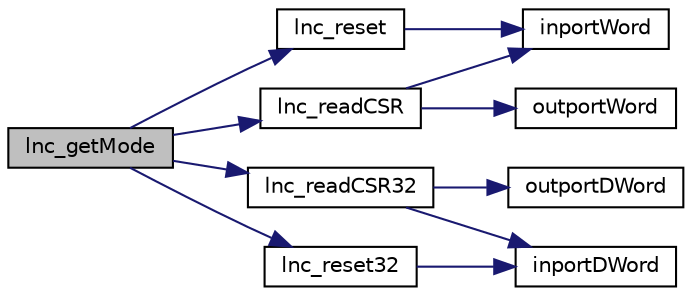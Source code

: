 digraph "lnc_getMode"
{
 // LATEX_PDF_SIZE
  edge [fontname="Helvetica",fontsize="10",labelfontname="Helvetica",labelfontsize="10"];
  node [fontname="Helvetica",fontsize="10",shape=record];
  rankdir="LR";
  Node1 [label="lnc_getMode",height=0.2,width=0.4,color="black", fillcolor="grey75", style="filled", fontcolor="black",tooltip=" "];
  Node1 -> Node2 [color="midnightblue",fontsize="10",style="solid",fontname="Helvetica"];
  Node2 [label="lnc_readCSR",height=0.2,width=0.4,color="black", fillcolor="white", style="filled",URL="$lnc_8c.html#a752b6613ae8e3adf7c11e20bd94be152",tooltip=" "];
  Node2 -> Node3 [color="midnightblue",fontsize="10",style="solid",fontname="Helvetica"];
  Node3 [label="inportWord",height=0.2,width=0.4,color="black", fillcolor="white", style="filled",URL="$io_8h.html#afb703b187feb4b92444454df6c3dd9e6",tooltip="input one word from specified port"];
  Node2 -> Node4 [color="midnightblue",fontsize="10",style="solid",fontname="Helvetica"];
  Node4 [label="outportWord",height=0.2,width=0.4,color="black", fillcolor="white", style="filled",URL="$io_8h.html#a243f6b6d22cc5948908b764d58efc2b0",tooltip="outputut one word to specified port"];
  Node1 -> Node5 [color="midnightblue",fontsize="10",style="solid",fontname="Helvetica"];
  Node5 [label="lnc_readCSR32",height=0.2,width=0.4,color="black", fillcolor="white", style="filled",URL="$lnc_8c.html#afe2d2cf61518c2dbc5abbf42cadec6b2",tooltip=" "];
  Node5 -> Node6 [color="midnightblue",fontsize="10",style="solid",fontname="Helvetica"];
  Node6 [label="inportDWord",height=0.2,width=0.4,color="black", fillcolor="white", style="filled",URL="$io_8h.html#a8d6617406b264c7f9e143adab8406791",tooltip="input one double word from specified port"];
  Node5 -> Node7 [color="midnightblue",fontsize="10",style="solid",fontname="Helvetica"];
  Node7 [label="outportDWord",height=0.2,width=0.4,color="black", fillcolor="white", style="filled",URL="$io_8h.html#a2e2ad8d744ae4b35ea37d39dcfea1296",tooltip="outputut one double word to specified port"];
  Node1 -> Node8 [color="midnightblue",fontsize="10",style="solid",fontname="Helvetica"];
  Node8 [label="lnc_reset",height=0.2,width=0.4,color="black", fillcolor="white", style="filled",URL="$lnc_8c.html#a4acfee627f5b840fa9491efcd0ef384d",tooltip=" "];
  Node8 -> Node3 [color="midnightblue",fontsize="10",style="solid",fontname="Helvetica"];
  Node1 -> Node9 [color="midnightblue",fontsize="10",style="solid",fontname="Helvetica"];
  Node9 [label="lnc_reset32",height=0.2,width=0.4,color="black", fillcolor="white", style="filled",URL="$lnc_8c.html#ab42934c99afb63e4dab3859307feeb80",tooltip=" "];
  Node9 -> Node6 [color="midnightblue",fontsize="10",style="solid",fontname="Helvetica"];
}
